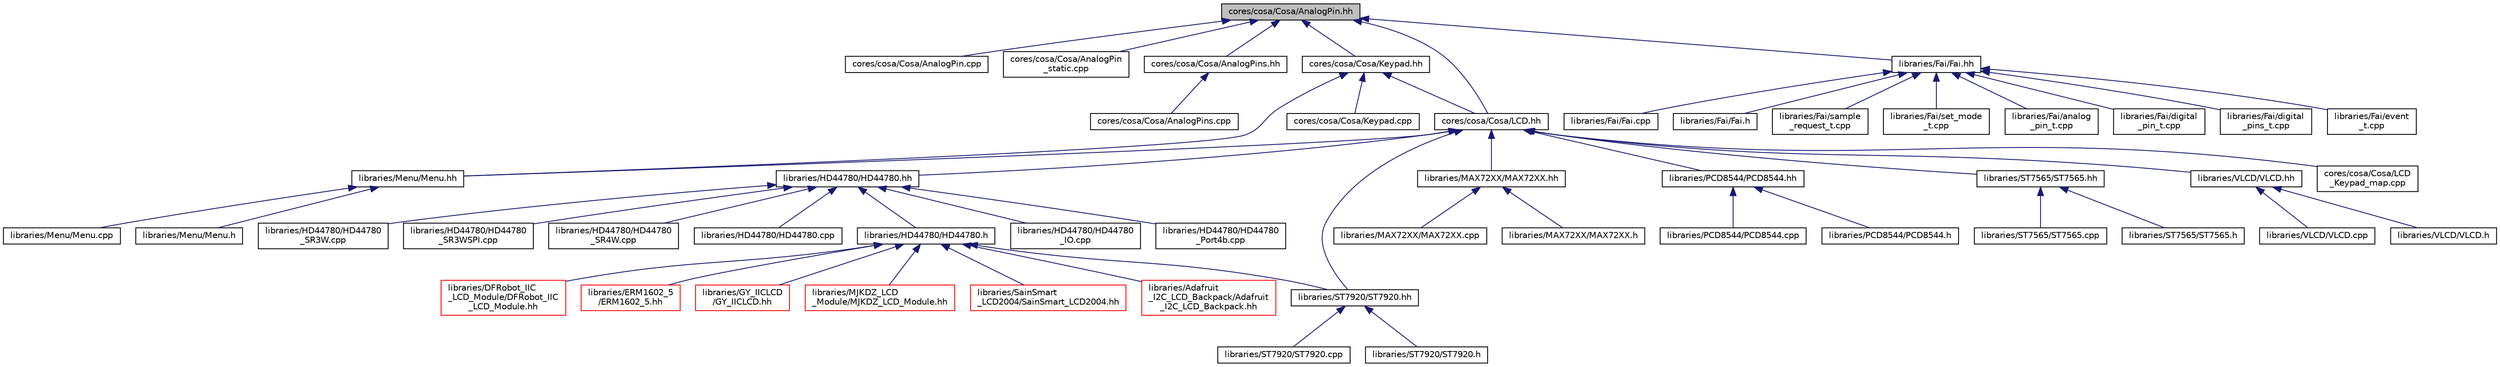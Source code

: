 digraph "cores/cosa/Cosa/AnalogPin.hh"
{
  edge [fontname="Helvetica",fontsize="10",labelfontname="Helvetica",labelfontsize="10"];
  node [fontname="Helvetica",fontsize="10",shape=record];
  Node1 [label="cores/cosa/Cosa/AnalogPin.hh",height=0.2,width=0.4,color="black", fillcolor="grey75", style="filled", fontcolor="black"];
  Node1 -> Node2 [dir="back",color="midnightblue",fontsize="10",style="solid",fontname="Helvetica"];
  Node2 [label="cores/cosa/Cosa/AnalogPin.cpp",height=0.2,width=0.4,color="black", fillcolor="white", style="filled",URL="$d0/de8/AnalogPin_8cpp.html"];
  Node1 -> Node3 [dir="back",color="midnightblue",fontsize="10",style="solid",fontname="Helvetica"];
  Node3 [label="cores/cosa/Cosa/AnalogPin\l_static.cpp",height=0.2,width=0.4,color="black", fillcolor="white", style="filled",URL="$d0/d52/AnalogPin__static_8cpp.html"];
  Node1 -> Node4 [dir="back",color="midnightblue",fontsize="10",style="solid",fontname="Helvetica"];
  Node4 [label="cores/cosa/Cosa/AnalogPins.hh",height=0.2,width=0.4,color="black", fillcolor="white", style="filled",URL="$df/d56/AnalogPins_8hh.html"];
  Node4 -> Node5 [dir="back",color="midnightblue",fontsize="10",style="solid",fontname="Helvetica"];
  Node5 [label="cores/cosa/Cosa/AnalogPins.cpp",height=0.2,width=0.4,color="black", fillcolor="white", style="filled",URL="$d8/d4a/AnalogPins_8cpp.html"];
  Node1 -> Node6 [dir="back",color="midnightblue",fontsize="10",style="solid",fontname="Helvetica"];
  Node6 [label="cores/cosa/Cosa/Keypad.hh",height=0.2,width=0.4,color="black", fillcolor="white", style="filled",URL="$d4/d76/Keypad_8hh.html"];
  Node6 -> Node7 [dir="back",color="midnightblue",fontsize="10",style="solid",fontname="Helvetica"];
  Node7 [label="cores/cosa/Cosa/Keypad.cpp",height=0.2,width=0.4,color="black", fillcolor="white", style="filled",URL="$db/d71/Keypad_8cpp.html"];
  Node6 -> Node8 [dir="back",color="midnightblue",fontsize="10",style="solid",fontname="Helvetica"];
  Node8 [label="cores/cosa/Cosa/LCD.hh",height=0.2,width=0.4,color="black", fillcolor="white", style="filled",URL="$d3/d9c/LCD_8hh.html"];
  Node8 -> Node9 [dir="back",color="midnightblue",fontsize="10",style="solid",fontname="Helvetica"];
  Node9 [label="cores/cosa/Cosa/LCD\l_Keypad_map.cpp",height=0.2,width=0.4,color="black", fillcolor="white", style="filled",URL="$d1/dc6/LCD__Keypad__map_8cpp.html"];
  Node8 -> Node10 [dir="back",color="midnightblue",fontsize="10",style="solid",fontname="Helvetica"];
  Node10 [label="libraries/HD44780/HD44780.hh",height=0.2,width=0.4,color="black", fillcolor="white", style="filled",URL="$d8/dec/HD44780_8hh.html"];
  Node10 -> Node11 [dir="back",color="midnightblue",fontsize="10",style="solid",fontname="Helvetica"];
  Node11 [label="libraries/HD44780/HD44780.cpp",height=0.2,width=0.4,color="black", fillcolor="white", style="filled",URL="$d1/d3a/HD44780_8cpp.html"];
  Node10 -> Node12 [dir="back",color="midnightblue",fontsize="10",style="solid",fontname="Helvetica"];
  Node12 [label="libraries/HD44780/HD44780.h",height=0.2,width=0.4,color="black", fillcolor="white", style="filled",URL="$d1/d98/HD44780_8h.html"];
  Node12 -> Node13 [dir="back",color="midnightblue",fontsize="10",style="solid",fontname="Helvetica"];
  Node13 [label="libraries/Adafruit\l_I2C_LCD_Backpack/Adafruit\l_I2C_LCD_Backpack.hh",height=0.2,width=0.4,color="red", fillcolor="white", style="filled",URL="$d7/d34/Adafruit__I2C__LCD__Backpack_8hh.html"];
  Node12 -> Node14 [dir="back",color="midnightblue",fontsize="10",style="solid",fontname="Helvetica"];
  Node14 [label="libraries/DFRobot_IIC\l_LCD_Module/DFRobot_IIC\l_LCD_Module.hh",height=0.2,width=0.4,color="red", fillcolor="white", style="filled",URL="$d3/dea/DFRobot__IIC__LCD__Module_8hh.html"];
  Node12 -> Node15 [dir="back",color="midnightblue",fontsize="10",style="solid",fontname="Helvetica"];
  Node15 [label="libraries/ERM1602_5\l/ERM1602_5.hh",height=0.2,width=0.4,color="red", fillcolor="white", style="filled",URL="$d0/d86/ERM1602__5_8hh.html"];
  Node12 -> Node16 [dir="back",color="midnightblue",fontsize="10",style="solid",fontname="Helvetica"];
  Node16 [label="libraries/GY_IICLCD\l/GY_IICLCD.hh",height=0.2,width=0.4,color="red", fillcolor="white", style="filled",URL="$d9/da1/GY__IICLCD_8hh.html"];
  Node12 -> Node17 [dir="back",color="midnightblue",fontsize="10",style="solid",fontname="Helvetica"];
  Node17 [label="libraries/MJKDZ_LCD\l_Module/MJKDZ_LCD_Module.hh",height=0.2,width=0.4,color="red", fillcolor="white", style="filled",URL="$d4/db2/MJKDZ__LCD__Module_8hh.html"];
  Node12 -> Node18 [dir="back",color="midnightblue",fontsize="10",style="solid",fontname="Helvetica"];
  Node18 [label="libraries/SainSmart\l_LCD2004/SainSmart_LCD2004.hh",height=0.2,width=0.4,color="red", fillcolor="white", style="filled",URL="$da/d71/SainSmart__LCD2004_8hh.html"];
  Node12 -> Node19 [dir="back",color="midnightblue",fontsize="10",style="solid",fontname="Helvetica"];
  Node19 [label="libraries/ST7920/ST7920.hh",height=0.2,width=0.4,color="black", fillcolor="white", style="filled",URL="$d9/dea/ST7920_8hh.html"];
  Node19 -> Node20 [dir="back",color="midnightblue",fontsize="10",style="solid",fontname="Helvetica"];
  Node20 [label="libraries/ST7920/ST7920.cpp",height=0.2,width=0.4,color="black", fillcolor="white", style="filled",URL="$d7/dbf/ST7920_8cpp.html"];
  Node19 -> Node21 [dir="back",color="midnightblue",fontsize="10",style="solid",fontname="Helvetica"];
  Node21 [label="libraries/ST7920/ST7920.h",height=0.2,width=0.4,color="black", fillcolor="white", style="filled",URL="$d9/d49/ST7920_8h.html"];
  Node10 -> Node22 [dir="back",color="midnightblue",fontsize="10",style="solid",fontname="Helvetica"];
  Node22 [label="libraries/HD44780/HD44780\l_IO.cpp",height=0.2,width=0.4,color="black", fillcolor="white", style="filled",URL="$d4/df8/HD44780__IO_8cpp.html"];
  Node10 -> Node23 [dir="back",color="midnightblue",fontsize="10",style="solid",fontname="Helvetica"];
  Node23 [label="libraries/HD44780/HD44780\l_Port4b.cpp",height=0.2,width=0.4,color="black", fillcolor="white", style="filled",URL="$da/d04/HD44780__Port4b_8cpp.html"];
  Node10 -> Node24 [dir="back",color="midnightblue",fontsize="10",style="solid",fontname="Helvetica"];
  Node24 [label="libraries/HD44780/HD44780\l_SR3W.cpp",height=0.2,width=0.4,color="black", fillcolor="white", style="filled",URL="$d9/d84/HD44780__SR3W_8cpp.html"];
  Node10 -> Node25 [dir="back",color="midnightblue",fontsize="10",style="solid",fontname="Helvetica"];
  Node25 [label="libraries/HD44780/HD44780\l_SR3WSPI.cpp",height=0.2,width=0.4,color="black", fillcolor="white", style="filled",URL="$d0/df3/HD44780__SR3WSPI_8cpp.html"];
  Node10 -> Node26 [dir="back",color="midnightblue",fontsize="10",style="solid",fontname="Helvetica"];
  Node26 [label="libraries/HD44780/HD44780\l_SR4W.cpp",height=0.2,width=0.4,color="black", fillcolor="white", style="filled",URL="$db/d25/HD44780__SR4W_8cpp.html"];
  Node8 -> Node27 [dir="back",color="midnightblue",fontsize="10",style="solid",fontname="Helvetica"];
  Node27 [label="libraries/MAX72XX/MAX72XX.hh",height=0.2,width=0.4,color="black", fillcolor="white", style="filled",URL="$d8/d30/MAX72XX_8hh.html"];
  Node27 -> Node28 [dir="back",color="midnightblue",fontsize="10",style="solid",fontname="Helvetica"];
  Node28 [label="libraries/MAX72XX/MAX72XX.cpp",height=0.2,width=0.4,color="black", fillcolor="white", style="filled",URL="$dc/d48/MAX72XX_8cpp.html"];
  Node27 -> Node29 [dir="back",color="midnightblue",fontsize="10",style="solid",fontname="Helvetica"];
  Node29 [label="libraries/MAX72XX/MAX72XX.h",height=0.2,width=0.4,color="black", fillcolor="white", style="filled",URL="$df/dcc/MAX72XX_8h.html"];
  Node8 -> Node30 [dir="back",color="midnightblue",fontsize="10",style="solid",fontname="Helvetica"];
  Node30 [label="libraries/Menu/Menu.hh",height=0.2,width=0.4,color="black", fillcolor="white", style="filled",URL="$dc/db6/Menu_8hh.html"];
  Node30 -> Node31 [dir="back",color="midnightblue",fontsize="10",style="solid",fontname="Helvetica"];
  Node31 [label="libraries/Menu/Menu.cpp",height=0.2,width=0.4,color="black", fillcolor="white", style="filled",URL="$d6/daf/Menu_8cpp.html"];
  Node30 -> Node32 [dir="back",color="midnightblue",fontsize="10",style="solid",fontname="Helvetica"];
  Node32 [label="libraries/Menu/Menu.h",height=0.2,width=0.4,color="black", fillcolor="white", style="filled",URL="$df/dde/Menu_8h.html"];
  Node8 -> Node33 [dir="back",color="midnightblue",fontsize="10",style="solid",fontname="Helvetica"];
  Node33 [label="libraries/PCD8544/PCD8544.hh",height=0.2,width=0.4,color="black", fillcolor="white", style="filled",URL="$de/d84/PCD8544_8hh.html"];
  Node33 -> Node34 [dir="back",color="midnightblue",fontsize="10",style="solid",fontname="Helvetica"];
  Node34 [label="libraries/PCD8544/PCD8544.cpp",height=0.2,width=0.4,color="black", fillcolor="white", style="filled",URL="$d9/d06/PCD8544_8cpp.html"];
  Node33 -> Node35 [dir="back",color="midnightblue",fontsize="10",style="solid",fontname="Helvetica"];
  Node35 [label="libraries/PCD8544/PCD8544.h",height=0.2,width=0.4,color="black", fillcolor="white", style="filled",URL="$d0/ddd/PCD8544_8h.html"];
  Node8 -> Node36 [dir="back",color="midnightblue",fontsize="10",style="solid",fontname="Helvetica"];
  Node36 [label="libraries/ST7565/ST7565.hh",height=0.2,width=0.4,color="black", fillcolor="white", style="filled",URL="$d7/da9/ST7565_8hh.html"];
  Node36 -> Node37 [dir="back",color="midnightblue",fontsize="10",style="solid",fontname="Helvetica"];
  Node37 [label="libraries/ST7565/ST7565.cpp",height=0.2,width=0.4,color="black", fillcolor="white", style="filled",URL="$db/dfe/ST7565_8cpp.html"];
  Node36 -> Node38 [dir="back",color="midnightblue",fontsize="10",style="solid",fontname="Helvetica"];
  Node38 [label="libraries/ST7565/ST7565.h",height=0.2,width=0.4,color="black", fillcolor="white", style="filled",URL="$da/dd1/ST7565_8h.html"];
  Node8 -> Node19 [dir="back",color="midnightblue",fontsize="10",style="solid",fontname="Helvetica"];
  Node8 -> Node39 [dir="back",color="midnightblue",fontsize="10",style="solid",fontname="Helvetica"];
  Node39 [label="libraries/VLCD/VLCD.hh",height=0.2,width=0.4,color="black", fillcolor="white", style="filled",URL="$db/dc3/VLCD_8hh.html"];
  Node39 -> Node40 [dir="back",color="midnightblue",fontsize="10",style="solid",fontname="Helvetica"];
  Node40 [label="libraries/VLCD/VLCD.cpp",height=0.2,width=0.4,color="black", fillcolor="white", style="filled",URL="$d1/d26/VLCD_8cpp.html"];
  Node39 -> Node41 [dir="back",color="midnightblue",fontsize="10",style="solid",fontname="Helvetica"];
  Node41 [label="libraries/VLCD/VLCD.h",height=0.2,width=0.4,color="black", fillcolor="white", style="filled",URL="$da/de0/VLCD_8h.html"];
  Node6 -> Node30 [dir="back",color="midnightblue",fontsize="10",style="solid",fontname="Helvetica"];
  Node1 -> Node8 [dir="back",color="midnightblue",fontsize="10",style="solid",fontname="Helvetica"];
  Node1 -> Node42 [dir="back",color="midnightblue",fontsize="10",style="solid",fontname="Helvetica"];
  Node42 [label="libraries/Fai/Fai.hh",height=0.2,width=0.4,color="black", fillcolor="white", style="filled",URL="$dc/d78/Fai_8hh.html"];
  Node42 -> Node43 [dir="back",color="midnightblue",fontsize="10",style="solid",fontname="Helvetica"];
  Node43 [label="libraries/Fai/analog\l_pin_t.cpp",height=0.2,width=0.4,color="black", fillcolor="white", style="filled",URL="$d2/d49/analog__pin__t_8cpp.html"];
  Node42 -> Node44 [dir="back",color="midnightblue",fontsize="10",style="solid",fontname="Helvetica"];
  Node44 [label="libraries/Fai/digital\l_pin_t.cpp",height=0.2,width=0.4,color="black", fillcolor="white", style="filled",URL="$d1/df8/digital__pin__t_8cpp.html"];
  Node42 -> Node45 [dir="back",color="midnightblue",fontsize="10",style="solid",fontname="Helvetica"];
  Node45 [label="libraries/Fai/digital\l_pins_t.cpp",height=0.2,width=0.4,color="black", fillcolor="white", style="filled",URL="$db/d4b/digital__pins__t_8cpp.html"];
  Node42 -> Node46 [dir="back",color="midnightblue",fontsize="10",style="solid",fontname="Helvetica"];
  Node46 [label="libraries/Fai/event\l_t.cpp",height=0.2,width=0.4,color="black", fillcolor="white", style="filled",URL="$db/d86/event__t_8cpp.html"];
  Node42 -> Node47 [dir="back",color="midnightblue",fontsize="10",style="solid",fontname="Helvetica"];
  Node47 [label="libraries/Fai/Fai.cpp",height=0.2,width=0.4,color="black", fillcolor="white", style="filled",URL="$d6/dc9/Fai_8cpp.html"];
  Node42 -> Node48 [dir="back",color="midnightblue",fontsize="10",style="solid",fontname="Helvetica"];
  Node48 [label="libraries/Fai/Fai.h",height=0.2,width=0.4,color="black", fillcolor="white", style="filled",URL="$d8/d9a/Fai_8h.html"];
  Node42 -> Node49 [dir="back",color="midnightblue",fontsize="10",style="solid",fontname="Helvetica"];
  Node49 [label="libraries/Fai/sample\l_request_t.cpp",height=0.2,width=0.4,color="black", fillcolor="white", style="filled",URL="$de/dff/sample__request__t_8cpp.html"];
  Node42 -> Node50 [dir="back",color="midnightblue",fontsize="10",style="solid",fontname="Helvetica"];
  Node50 [label="libraries/Fai/set_mode\l_t.cpp",height=0.2,width=0.4,color="black", fillcolor="white", style="filled",URL="$dd/dbf/set__mode__t_8cpp.html"];
}

